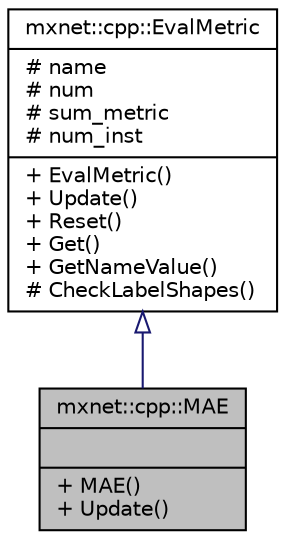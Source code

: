 digraph "mxnet::cpp::MAE"
{
 // LATEX_PDF_SIZE
  edge [fontname="Helvetica",fontsize="10",labelfontname="Helvetica",labelfontsize="10"];
  node [fontname="Helvetica",fontsize="10",shape=record];
  Node1 [label="{mxnet::cpp::MAE\n||+ MAE()\l+ Update()\l}",height=0.2,width=0.4,color="black", fillcolor="grey75", style="filled", fontcolor="black",tooltip=" "];
  Node2 -> Node1 [dir="back",color="midnightblue",fontsize="10",style="solid",arrowtail="onormal",fontname="Helvetica"];
  Node2 [label="{mxnet::cpp::EvalMetric\n|# name\l# num\l# sum_metric\l# num_inst\l|+ EvalMetric()\l+ Update()\l+ Reset()\l+ Get()\l+ GetNameValue()\l# CheckLabelShapes()\l}",height=0.2,width=0.4,color="black", fillcolor="white", style="filled",URL="$classmxnet_1_1cpp_1_1EvalMetric.html",tooltip=" "];
}
